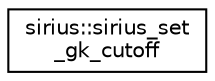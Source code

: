digraph "Graphical Class Hierarchy"
{
 // INTERACTIVE_SVG=YES
  edge [fontname="Helvetica",fontsize="10",labelfontname="Helvetica",labelfontsize="10"];
  node [fontname="Helvetica",fontsize="10",shape=record];
  rankdir="LR";
  Node1 [label="sirius::sirius_set\l_gk_cutoff",height=0.2,width=0.4,color="black", fillcolor="white", style="filled",URL="$interfacesirius_1_1sirius__set__gk__cutoff.html"];
}
